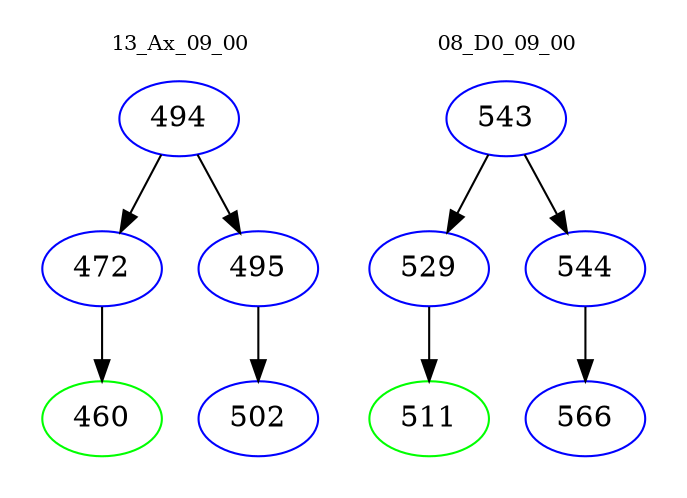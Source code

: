 digraph{
subgraph cluster_0 {
color = white
label = "13_Ax_09_00";
fontsize=10;
T0_494 [label="494", color="blue"]
T0_494 -> T0_472 [color="black"]
T0_472 [label="472", color="blue"]
T0_472 -> T0_460 [color="black"]
T0_460 [label="460", color="green"]
T0_494 -> T0_495 [color="black"]
T0_495 [label="495", color="blue"]
T0_495 -> T0_502 [color="black"]
T0_502 [label="502", color="blue"]
}
subgraph cluster_1 {
color = white
label = "08_D0_09_00";
fontsize=10;
T1_543 [label="543", color="blue"]
T1_543 -> T1_529 [color="black"]
T1_529 [label="529", color="blue"]
T1_529 -> T1_511 [color="black"]
T1_511 [label="511", color="green"]
T1_543 -> T1_544 [color="black"]
T1_544 [label="544", color="blue"]
T1_544 -> T1_566 [color="black"]
T1_566 [label="566", color="blue"]
}
}
